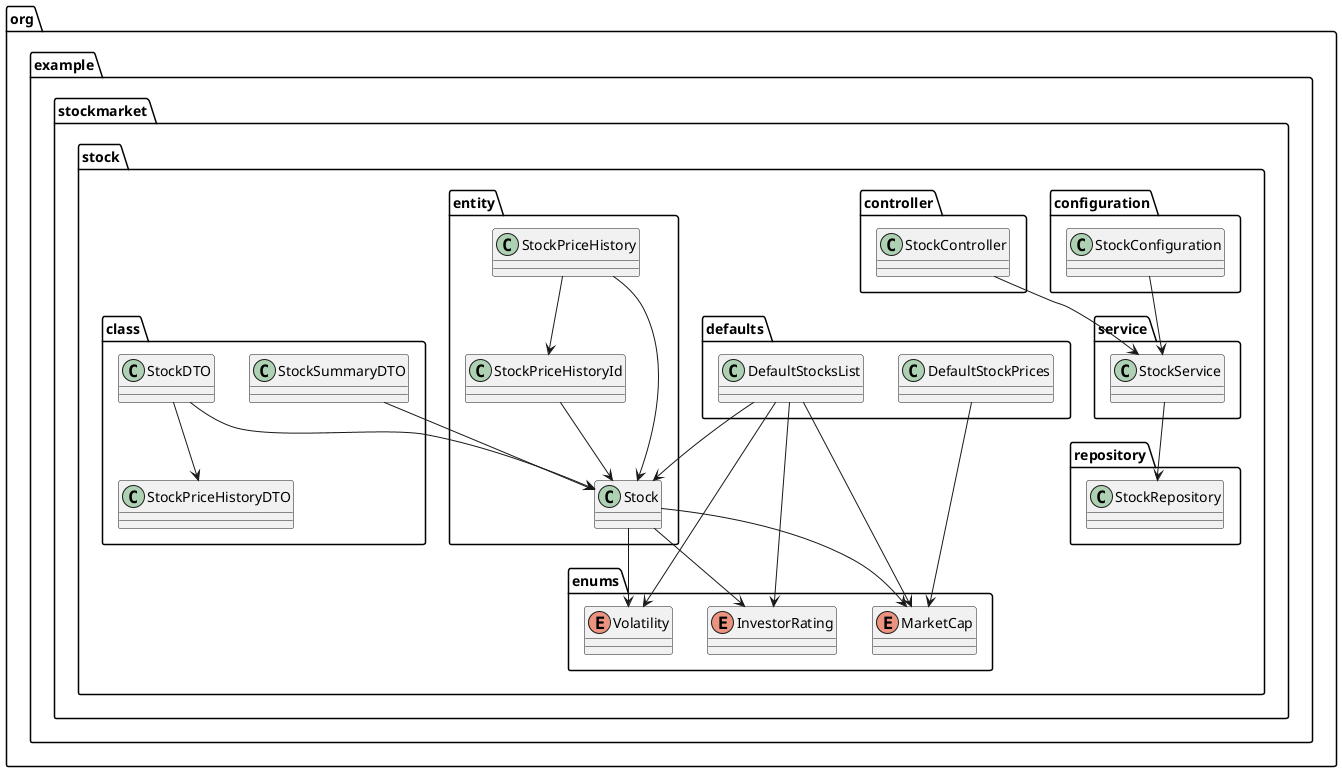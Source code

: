 @startuml

!define ENTITY class
!define SERVICE class
!define CONTROLLER class
!define DTO class
!define REPOSITORY class

package org.example.stockmarket.stock.configuration {
    ENTITY StockConfiguration
}

package org.example.stockmarket.stock.controller {
    CONTROLLER StockController
}

package org.example.stockmarket.stock.defaults {
    ENTITY DefaultStockPrices
    ENTITY DefaultStocksList
}

package org.example.stockmarket.stock.DTO {
    DTO StockDTO
    DTO StockPriceHistoryDTO
    DTO StockSummaryDTO
}

package org.example.stockmarket.stock.entity {
    ENTITY Stock
    ENTITY StockPriceHistory
    ENTITY StockPriceHistoryId
}

package org.example.stockmarket.stock.enums {
    ENUM InvestorRating
    ENUM MarketCap
    ENUM Volatility
}

package org.example.stockmarket.stock.repository {
    REPOSITORY StockRepository
}

package org.example.stockmarket.stock.service {
    SERVICE StockService
}

StockConfiguration --> StockService

StockController --> StockService

DefaultStockPrices --> MarketCap


DefaultStocksList --> Stock
DefaultStocksList --> MarketCap
DefaultStocksList --> Volatility
DefaultStocksList --> InvestorRating

StockDTO --> Stock
StockDTO --> StockPriceHistoryDTO

StockSummaryDTO --> Stock

StockPriceHistory --> Stock
StockPriceHistory --> StockPriceHistoryId


StockPriceHistoryId --> Stock

Stock --> MarketCap
Stock --> Volatility
Stock --> InvestorRating

StockService --> StockRepository

@enduml






